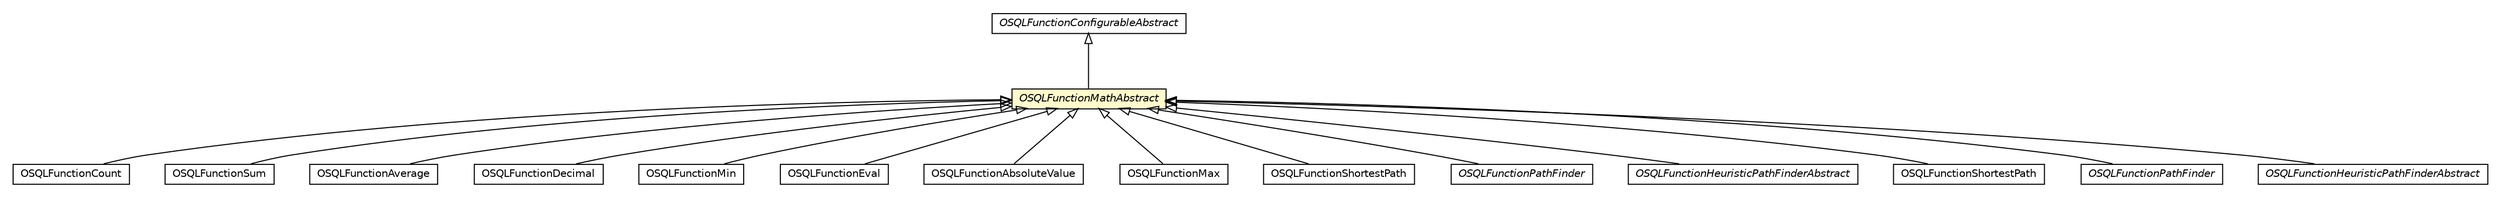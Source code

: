 #!/usr/local/bin/dot
#
# Class diagram 
# Generated by UMLGraph version R5_6-24-gf6e263 (http://www.umlgraph.org/)
#

digraph G {
	edge [fontname="Helvetica",fontsize=10,labelfontname="Helvetica",labelfontsize=10];
	node [fontname="Helvetica",fontsize=10,shape=plaintext];
	nodesep=0.25;
	ranksep=0.5;
	// com.orientechnologies.orient.core.sql.functions.OSQLFunctionConfigurableAbstract
	c5927397 [label=<<table title="com.orientechnologies.orient.core.sql.functions.OSQLFunctionConfigurableAbstract" border="0" cellborder="1" cellspacing="0" cellpadding="2" port="p" href="../OSQLFunctionConfigurableAbstract.html">
		<tr><td><table border="0" cellspacing="0" cellpadding="1">
<tr><td align="center" balign="center"><font face="Helvetica-Oblique"> OSQLFunctionConfigurableAbstract </font></td></tr>
		</table></td></tr>
		</table>>, URL="../OSQLFunctionConfigurableAbstract.html", fontname="Helvetica", fontcolor="black", fontsize=10.0];
	// com.orientechnologies.orient.core.sql.functions.misc.OSQLFunctionCount
	c5927414 [label=<<table title="com.orientechnologies.orient.core.sql.functions.misc.OSQLFunctionCount" border="0" cellborder="1" cellspacing="0" cellpadding="2" port="p" href="../misc/OSQLFunctionCount.html">
		<tr><td><table border="0" cellspacing="0" cellpadding="1">
<tr><td align="center" balign="center"> OSQLFunctionCount </td></tr>
		</table></td></tr>
		</table>>, URL="../misc/OSQLFunctionCount.html", fontname="Helvetica", fontcolor="black", fontsize=10.0];
	// com.orientechnologies.orient.core.sql.functions.math.OSQLFunctionMathAbstract
	c5927449 [label=<<table title="com.orientechnologies.orient.core.sql.functions.math.OSQLFunctionMathAbstract" border="0" cellborder="1" cellspacing="0" cellpadding="2" port="p" bgcolor="lemonChiffon" href="./OSQLFunctionMathAbstract.html">
		<tr><td><table border="0" cellspacing="0" cellpadding="1">
<tr><td align="center" balign="center"><font face="Helvetica-Oblique"> OSQLFunctionMathAbstract </font></td></tr>
		</table></td></tr>
		</table>>, URL="./OSQLFunctionMathAbstract.html", fontname="Helvetica", fontcolor="black", fontsize=10.0];
	// com.orientechnologies.orient.core.sql.functions.math.OSQLFunctionSum
	c5927450 [label=<<table title="com.orientechnologies.orient.core.sql.functions.math.OSQLFunctionSum" border="0" cellborder="1" cellspacing="0" cellpadding="2" port="p" href="./OSQLFunctionSum.html">
		<tr><td><table border="0" cellspacing="0" cellpadding="1">
<tr><td align="center" balign="center"> OSQLFunctionSum </td></tr>
		</table></td></tr>
		</table>>, URL="./OSQLFunctionSum.html", fontname="Helvetica", fontcolor="black", fontsize=10.0];
	// com.orientechnologies.orient.core.sql.functions.math.OSQLFunctionAverage
	c5927451 [label=<<table title="com.orientechnologies.orient.core.sql.functions.math.OSQLFunctionAverage" border="0" cellborder="1" cellspacing="0" cellpadding="2" port="p" href="./OSQLFunctionAverage.html">
		<tr><td><table border="0" cellspacing="0" cellpadding="1">
<tr><td align="center" balign="center"> OSQLFunctionAverage </td></tr>
		</table></td></tr>
		</table>>, URL="./OSQLFunctionAverage.html", fontname="Helvetica", fontcolor="black", fontsize=10.0];
	// com.orientechnologies.orient.core.sql.functions.math.OSQLFunctionDecimal
	c5927452 [label=<<table title="com.orientechnologies.orient.core.sql.functions.math.OSQLFunctionDecimal" border="0" cellborder="1" cellspacing="0" cellpadding="2" port="p" href="./OSQLFunctionDecimal.html">
		<tr><td><table border="0" cellspacing="0" cellpadding="1">
<tr><td align="center" balign="center"> OSQLFunctionDecimal </td></tr>
		</table></td></tr>
		</table>>, URL="./OSQLFunctionDecimal.html", fontname="Helvetica", fontcolor="black", fontsize=10.0];
	// com.orientechnologies.orient.core.sql.functions.math.OSQLFunctionMin
	c5927453 [label=<<table title="com.orientechnologies.orient.core.sql.functions.math.OSQLFunctionMin" border="0" cellborder="1" cellspacing="0" cellpadding="2" port="p" href="./OSQLFunctionMin.html">
		<tr><td><table border="0" cellspacing="0" cellpadding="1">
<tr><td align="center" balign="center"> OSQLFunctionMin </td></tr>
		</table></td></tr>
		</table>>, URL="./OSQLFunctionMin.html", fontname="Helvetica", fontcolor="black", fontsize=10.0];
	// com.orientechnologies.orient.core.sql.functions.math.OSQLFunctionEval
	c5927454 [label=<<table title="com.orientechnologies.orient.core.sql.functions.math.OSQLFunctionEval" border="0" cellborder="1" cellspacing="0" cellpadding="2" port="p" href="./OSQLFunctionEval.html">
		<tr><td><table border="0" cellspacing="0" cellpadding="1">
<tr><td align="center" balign="center"> OSQLFunctionEval </td></tr>
		</table></td></tr>
		</table>>, URL="./OSQLFunctionEval.html", fontname="Helvetica", fontcolor="black", fontsize=10.0];
	// com.orientechnologies.orient.core.sql.functions.math.OSQLFunctionAbsoluteValue
	c5927455 [label=<<table title="com.orientechnologies.orient.core.sql.functions.math.OSQLFunctionAbsoluteValue" border="0" cellborder="1" cellspacing="0" cellpadding="2" port="p" href="./OSQLFunctionAbsoluteValue.html">
		<tr><td><table border="0" cellspacing="0" cellpadding="1">
<tr><td align="center" balign="center"> OSQLFunctionAbsoluteValue </td></tr>
		</table></td></tr>
		</table>>, URL="./OSQLFunctionAbsoluteValue.html", fontname="Helvetica", fontcolor="black", fontsize=10.0];
	// com.orientechnologies.orient.core.sql.functions.math.OSQLFunctionMax
	c5927456 [label=<<table title="com.orientechnologies.orient.core.sql.functions.math.OSQLFunctionMax" border="0" cellborder="1" cellspacing="0" cellpadding="2" port="p" href="./OSQLFunctionMax.html">
		<tr><td><table border="0" cellspacing="0" cellpadding="1">
<tr><td align="center" balign="center"> OSQLFunctionMax </td></tr>
		</table></td></tr>
		</table>>, URL="./OSQLFunctionMax.html", fontname="Helvetica", fontcolor="black", fontsize=10.0];
	// com.orientechnologies.orient.core.sql.functions.graph.OSQLFunctionShortestPath
	c5927459 [label=<<table title="com.orientechnologies.orient.core.sql.functions.graph.OSQLFunctionShortestPath" border="0" cellborder="1" cellspacing="0" cellpadding="2" port="p" href="../graph/OSQLFunctionShortestPath.html">
		<tr><td><table border="0" cellspacing="0" cellpadding="1">
<tr><td align="center" balign="center"> OSQLFunctionShortestPath </td></tr>
		</table></td></tr>
		</table>>, URL="../graph/OSQLFunctionShortestPath.html", fontname="Helvetica", fontcolor="black", fontsize=10.0];
	// com.orientechnologies.orient.core.sql.functions.graph.OSQLFunctionPathFinder
	c5927464 [label=<<table title="com.orientechnologies.orient.core.sql.functions.graph.OSQLFunctionPathFinder" border="0" cellborder="1" cellspacing="0" cellpadding="2" port="p" href="../graph/OSQLFunctionPathFinder.html">
		<tr><td><table border="0" cellspacing="0" cellpadding="1">
<tr><td align="center" balign="center"><font face="Helvetica-Oblique"> OSQLFunctionPathFinder </font></td></tr>
		</table></td></tr>
		</table>>, URL="../graph/OSQLFunctionPathFinder.html", fontname="Helvetica", fontcolor="black", fontsize=10.0];
	// com.orientechnologies.orient.core.sql.functions.graph.OSQLFunctionHeuristicPathFinderAbstract
	c5927465 [label=<<table title="com.orientechnologies.orient.core.sql.functions.graph.OSQLFunctionHeuristicPathFinderAbstract" border="0" cellborder="1" cellspacing="0" cellpadding="2" port="p" href="../graph/OSQLFunctionHeuristicPathFinderAbstract.html">
		<tr><td><table border="0" cellspacing="0" cellpadding="1">
<tr><td align="center" balign="center"><font face="Helvetica-Oblique"> OSQLFunctionHeuristicPathFinderAbstract </font></td></tr>
		</table></td></tr>
		</table>>, URL="../graph/OSQLFunctionHeuristicPathFinderAbstract.html", fontname="Helvetica", fontcolor="black", fontsize=10.0];
	// com.orientechnologies.orient.graph.sql.functions.OSQLFunctionShortestPath
	c5928851 [label=<<table title="com.orientechnologies.orient.graph.sql.functions.OSQLFunctionShortestPath" border="0" cellborder="1" cellspacing="0" cellpadding="2" port="p" href="../../../../graph/sql/functions/OSQLFunctionShortestPath.html">
		<tr><td><table border="0" cellspacing="0" cellpadding="1">
<tr><td align="center" balign="center"> OSQLFunctionShortestPath </td></tr>
		</table></td></tr>
		</table>>, URL="../../../../graph/sql/functions/OSQLFunctionShortestPath.html", fontname="Helvetica", fontcolor="black", fontsize=10.0];
	// com.orientechnologies.orient.graph.sql.functions.OSQLFunctionPathFinder
	c5928857 [label=<<table title="com.orientechnologies.orient.graph.sql.functions.OSQLFunctionPathFinder" border="0" cellborder="1" cellspacing="0" cellpadding="2" port="p" href="../../../../graph/sql/functions/OSQLFunctionPathFinder.html">
		<tr><td><table border="0" cellspacing="0" cellpadding="1">
<tr><td align="center" balign="center"><font face="Helvetica-Oblique"> OSQLFunctionPathFinder </font></td></tr>
		</table></td></tr>
		</table>>, URL="../../../../graph/sql/functions/OSQLFunctionPathFinder.html", fontname="Helvetica", fontcolor="black", fontsize=10.0];
	// com.orientechnologies.orient.graph.sql.functions.OSQLFunctionHeuristicPathFinderAbstract
	c5928858 [label=<<table title="com.orientechnologies.orient.graph.sql.functions.OSQLFunctionHeuristicPathFinderAbstract" border="0" cellborder="1" cellspacing="0" cellpadding="2" port="p" href="../../../../graph/sql/functions/OSQLFunctionHeuristicPathFinderAbstract.html">
		<tr><td><table border="0" cellspacing="0" cellpadding="1">
<tr><td align="center" balign="center"><font face="Helvetica-Oblique"> OSQLFunctionHeuristicPathFinderAbstract </font></td></tr>
		</table></td></tr>
		</table>>, URL="../../../../graph/sql/functions/OSQLFunctionHeuristicPathFinderAbstract.html", fontname="Helvetica", fontcolor="black", fontsize=10.0];
	//com.orientechnologies.orient.core.sql.functions.misc.OSQLFunctionCount extends com.orientechnologies.orient.core.sql.functions.math.OSQLFunctionMathAbstract
	c5927449:p -> c5927414:p [dir=back,arrowtail=empty];
	//com.orientechnologies.orient.core.sql.functions.math.OSQLFunctionMathAbstract extends com.orientechnologies.orient.core.sql.functions.OSQLFunctionConfigurableAbstract
	c5927397:p -> c5927449:p [dir=back,arrowtail=empty];
	//com.orientechnologies.orient.core.sql.functions.math.OSQLFunctionSum extends com.orientechnologies.orient.core.sql.functions.math.OSQLFunctionMathAbstract
	c5927449:p -> c5927450:p [dir=back,arrowtail=empty];
	//com.orientechnologies.orient.core.sql.functions.math.OSQLFunctionAverage extends com.orientechnologies.orient.core.sql.functions.math.OSQLFunctionMathAbstract
	c5927449:p -> c5927451:p [dir=back,arrowtail=empty];
	//com.orientechnologies.orient.core.sql.functions.math.OSQLFunctionDecimal extends com.orientechnologies.orient.core.sql.functions.math.OSQLFunctionMathAbstract
	c5927449:p -> c5927452:p [dir=back,arrowtail=empty];
	//com.orientechnologies.orient.core.sql.functions.math.OSQLFunctionMin extends com.orientechnologies.orient.core.sql.functions.math.OSQLFunctionMathAbstract
	c5927449:p -> c5927453:p [dir=back,arrowtail=empty];
	//com.orientechnologies.orient.core.sql.functions.math.OSQLFunctionEval extends com.orientechnologies.orient.core.sql.functions.math.OSQLFunctionMathAbstract
	c5927449:p -> c5927454:p [dir=back,arrowtail=empty];
	//com.orientechnologies.orient.core.sql.functions.math.OSQLFunctionAbsoluteValue extends com.orientechnologies.orient.core.sql.functions.math.OSQLFunctionMathAbstract
	c5927449:p -> c5927455:p [dir=back,arrowtail=empty];
	//com.orientechnologies.orient.core.sql.functions.math.OSQLFunctionMax extends com.orientechnologies.orient.core.sql.functions.math.OSQLFunctionMathAbstract
	c5927449:p -> c5927456:p [dir=back,arrowtail=empty];
	//com.orientechnologies.orient.core.sql.functions.graph.OSQLFunctionShortestPath extends com.orientechnologies.orient.core.sql.functions.math.OSQLFunctionMathAbstract
	c5927449:p -> c5927459:p [dir=back,arrowtail=empty];
	//com.orientechnologies.orient.core.sql.functions.graph.OSQLFunctionPathFinder extends com.orientechnologies.orient.core.sql.functions.math.OSQLFunctionMathAbstract
	c5927449:p -> c5927464:p [dir=back,arrowtail=empty];
	//com.orientechnologies.orient.core.sql.functions.graph.OSQLFunctionHeuristicPathFinderAbstract extends com.orientechnologies.orient.core.sql.functions.math.OSQLFunctionMathAbstract
	c5927449:p -> c5927465:p [dir=back,arrowtail=empty];
	//com.orientechnologies.orient.graph.sql.functions.OSQLFunctionShortestPath extends com.orientechnologies.orient.core.sql.functions.math.OSQLFunctionMathAbstract
	c5927449:p -> c5928851:p [dir=back,arrowtail=empty];
	//com.orientechnologies.orient.graph.sql.functions.OSQLFunctionPathFinder extends com.orientechnologies.orient.core.sql.functions.math.OSQLFunctionMathAbstract
	c5927449:p -> c5928857:p [dir=back,arrowtail=empty];
	//com.orientechnologies.orient.graph.sql.functions.OSQLFunctionHeuristicPathFinderAbstract extends com.orientechnologies.orient.core.sql.functions.math.OSQLFunctionMathAbstract
	c5927449:p -> c5928858:p [dir=back,arrowtail=empty];
}

